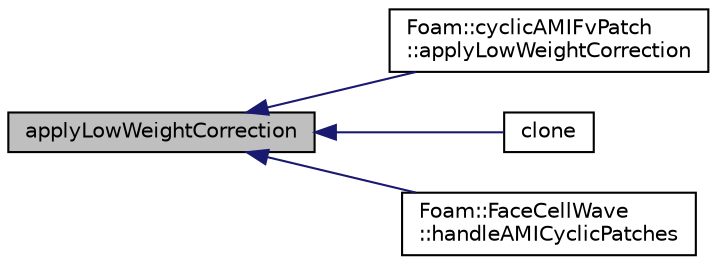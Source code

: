 digraph "applyLowWeightCorrection"
{
  bgcolor="transparent";
  edge [fontname="Helvetica",fontsize="10",labelfontname="Helvetica",labelfontsize="10"];
  node [fontname="Helvetica",fontsize="10",shape=record];
  rankdir="LR";
  Node979 [label="applyLowWeightCorrection",height=0.2,width=0.4,color="black", fillcolor="grey75", style="filled", fontcolor="black"];
  Node979 -> Node980 [dir="back",color="midnightblue",fontsize="10",style="solid",fontname="Helvetica"];
  Node980 [label="Foam::cyclicAMIFvPatch\l::applyLowWeightCorrection",height=0.2,width=0.4,color="black",URL="$a23633.html#af24c165759cdd174fd05d955dafb0a0e",tooltip="Return true if applying the low weight correction. "];
  Node979 -> Node981 [dir="back",color="midnightblue",fontsize="10",style="solid",fontname="Helvetica"];
  Node981 [label="clone",height=0.2,width=0.4,color="black",URL="$a26077.html#afff6d4f7511147e0c8a4b8a5448296ec",tooltip="Construct and return a clone, resetting the face list. "];
  Node979 -> Node982 [dir="back",color="midnightblue",fontsize="10",style="solid",fontname="Helvetica"];
  Node982 [label="Foam::FaceCellWave\l::handleAMICyclicPatches",height=0.2,width=0.4,color="black",URL="$a25945.html#a81d2d36c74197f5e482541069f75f8f7",tooltip="Merge data from across AMI cyclics. "];
}
